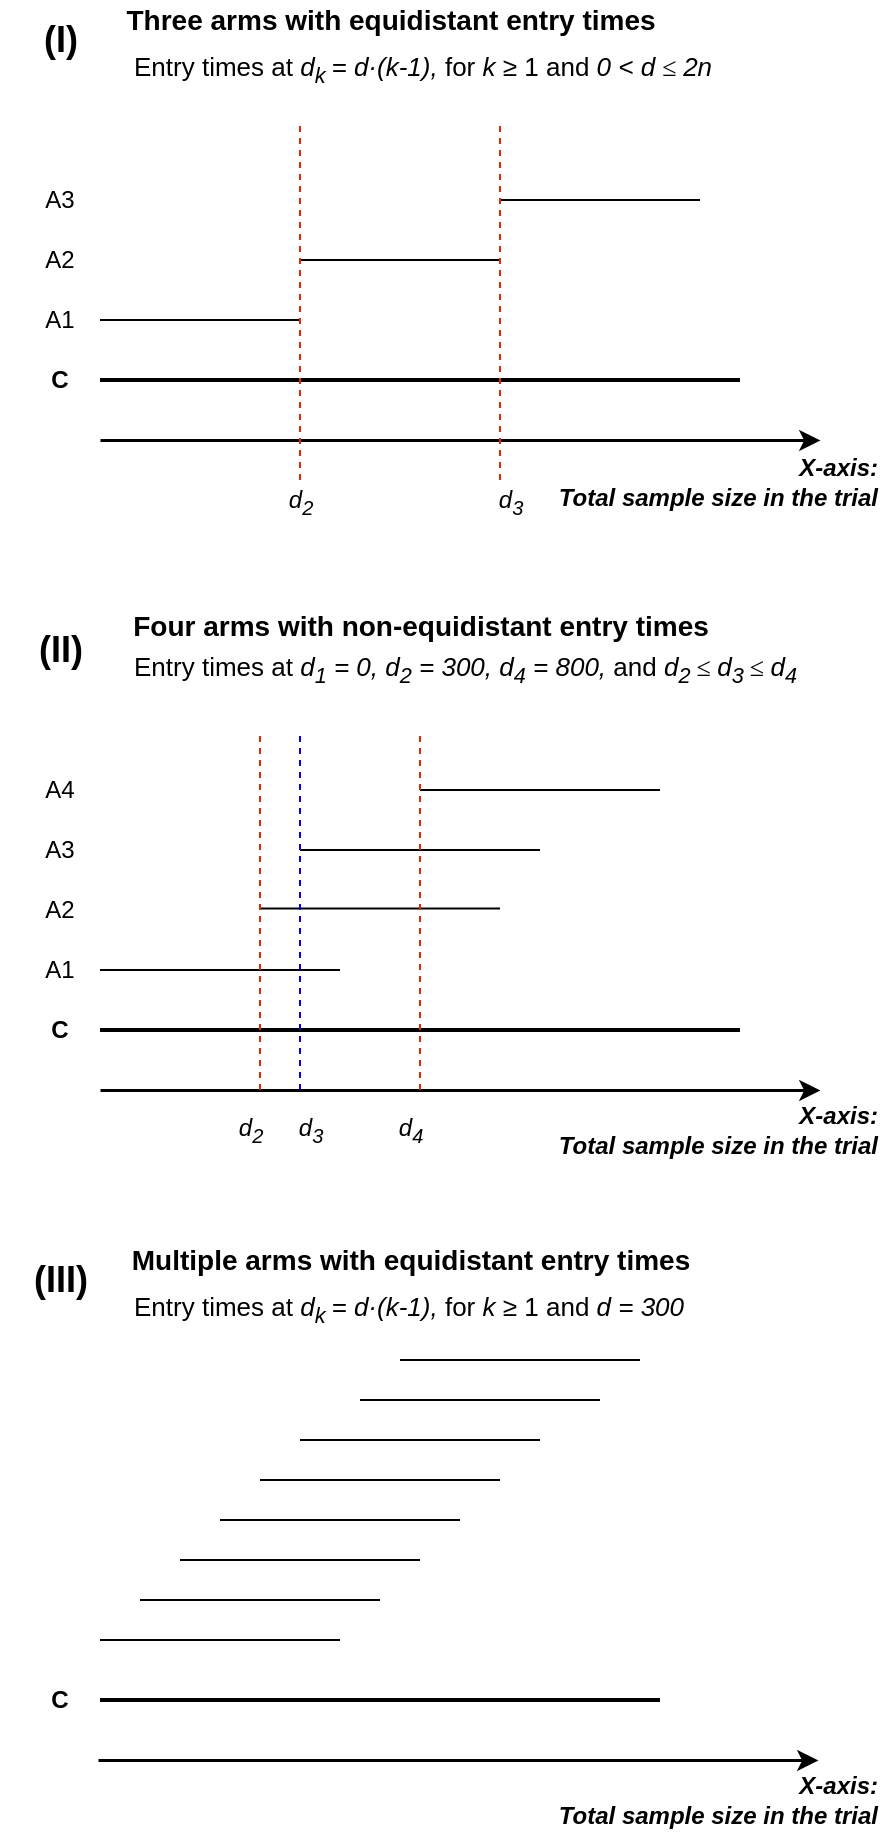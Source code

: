 <mxfile version="23.0.1" type="device">
  <diagram id="2-l1NJynXQIDxvilYgY3" name="Page-1">
    <mxGraphModel dx="2074" dy="1140" grid="1" gridSize="10" guides="1" tooltips="1" connect="1" arrows="1" fold="1" page="1" pageScale="1" pageWidth="827" pageHeight="1169" math="0" shadow="0">
      <root>
        <mxCell id="0" />
        <mxCell id="1" parent="0" />
        <mxCell id="LGmv6He7c4hTNf7auWnH-17" value="" style="endArrow=classic;html=1;rounded=0;strokeWidth=1.5;" parent="1" edge="1">
          <mxGeometry width="50" height="50" relative="1" as="geometry">
            <mxPoint x="50" y="220" as="sourcePoint" />
            <mxPoint x="410" y="220" as="targetPoint" />
          </mxGeometry>
        </mxCell>
        <mxCell id="LGmv6He7c4hTNf7auWnH-18" value="" style="endArrow=none;html=1;rounded=0;fontStyle=1;strokeWidth=2;" parent="1" edge="1">
          <mxGeometry width="50" height="50" relative="1" as="geometry">
            <mxPoint x="50" y="190" as="sourcePoint" />
            <mxPoint x="370" y="190" as="targetPoint" />
          </mxGeometry>
        </mxCell>
        <mxCell id="LGmv6He7c4hTNf7auWnH-19" value="" style="endArrow=none;html=1;rounded=0;" parent="1" edge="1">
          <mxGeometry width="50" height="50" relative="1" as="geometry">
            <mxPoint x="50" y="160" as="sourcePoint" />
            <mxPoint x="150" y="160" as="targetPoint" />
          </mxGeometry>
        </mxCell>
        <mxCell id="LGmv6He7c4hTNf7auWnH-22" value="C" style="text;html=1;strokeColor=none;fillColor=none;align=center;verticalAlign=middle;whiteSpace=wrap;rounded=0;fontStyle=1" parent="1" vertex="1">
          <mxGeometry y="175" width="60" height="30" as="geometry" />
        </mxCell>
        <mxCell id="LGmv6He7c4hTNf7auWnH-23" value="A1" style="text;html=1;strokeColor=none;fillColor=none;align=center;verticalAlign=middle;whiteSpace=wrap;rounded=0;" parent="1" vertex="1">
          <mxGeometry y="145" width="60" height="30" as="geometry" />
        </mxCell>
        <mxCell id="LGmv6He7c4hTNf7auWnH-24" value="A2" style="text;html=1;strokeColor=none;fillColor=none;align=center;verticalAlign=middle;whiteSpace=wrap;rounded=0;" parent="1" vertex="1">
          <mxGeometry y="115" width="60" height="30" as="geometry" />
        </mxCell>
        <mxCell id="LGmv6He7c4hTNf7auWnH-25" value="A3" style="text;html=1;strokeColor=none;fillColor=none;align=center;verticalAlign=middle;whiteSpace=wrap;rounded=0;" parent="1" vertex="1">
          <mxGeometry y="85" width="60" height="30" as="geometry" />
        </mxCell>
        <mxCell id="LGmv6He7c4hTNf7auWnH-28" value="" style="endArrow=none;html=1;rounded=0;" parent="1" edge="1">
          <mxGeometry width="50" height="50" relative="1" as="geometry">
            <mxPoint x="150" y="130" as="sourcePoint" />
            <mxPoint x="250" y="130" as="targetPoint" />
          </mxGeometry>
        </mxCell>
        <mxCell id="LGmv6He7c4hTNf7auWnH-29" value="" style="endArrow=none;html=1;rounded=0;" parent="1" edge="1">
          <mxGeometry width="50" height="50" relative="1" as="geometry">
            <mxPoint x="250" y="100" as="sourcePoint" />
            <mxPoint x="350" y="100" as="targetPoint" />
          </mxGeometry>
        </mxCell>
        <mxCell id="LGmv6He7c4hTNf7auWnH-30" value="" style="endArrow=classic;html=1;rounded=0;strokeWidth=1.5;" parent="1" edge="1">
          <mxGeometry width="50" height="50" relative="1" as="geometry">
            <mxPoint x="50" y="545" as="sourcePoint" />
            <mxPoint x="410" y="545" as="targetPoint" />
          </mxGeometry>
        </mxCell>
        <mxCell id="LGmv6He7c4hTNf7auWnH-31" value="" style="endArrow=none;html=1;rounded=0;fontStyle=1;strokeWidth=2;" parent="1" edge="1">
          <mxGeometry width="50" height="50" relative="1" as="geometry">
            <mxPoint x="50" y="515" as="sourcePoint" />
            <mxPoint x="370" y="515" as="targetPoint" />
          </mxGeometry>
        </mxCell>
        <mxCell id="LGmv6He7c4hTNf7auWnH-35" value="C" style="text;html=1;strokeColor=none;fillColor=none;align=center;verticalAlign=middle;whiteSpace=wrap;rounded=0;fontStyle=1" parent="1" vertex="1">
          <mxGeometry y="500" width="60" height="30" as="geometry" />
        </mxCell>
        <mxCell id="LGmv6He7c4hTNf7auWnH-36" value="A1" style="text;html=1;strokeColor=none;fillColor=none;align=center;verticalAlign=middle;whiteSpace=wrap;rounded=0;" parent="1" vertex="1">
          <mxGeometry y="470" width="60" height="30" as="geometry" />
        </mxCell>
        <mxCell id="LGmv6He7c4hTNf7auWnH-37" value="A2" style="text;html=1;strokeColor=none;fillColor=none;align=center;verticalAlign=middle;whiteSpace=wrap;rounded=0;" parent="1" vertex="1">
          <mxGeometry y="440" width="60" height="30" as="geometry" />
        </mxCell>
        <mxCell id="LGmv6He7c4hTNf7auWnH-38" value="A3" style="text;html=1;strokeColor=none;fillColor=none;align=center;verticalAlign=middle;whiteSpace=wrap;rounded=0;" parent="1" vertex="1">
          <mxGeometry y="410" width="60" height="30" as="geometry" />
        </mxCell>
        <mxCell id="LGmv6He7c4hTNf7auWnH-39" value="" style="endArrow=none;html=1;rounded=0;" parent="1" edge="1">
          <mxGeometry width="50" height="50" relative="1" as="geometry">
            <mxPoint x="210" y="395" as="sourcePoint" />
            <mxPoint x="330" y="395" as="targetPoint" />
          </mxGeometry>
        </mxCell>
        <mxCell id="LGmv6He7c4hTNf7auWnH-40" value="" style="endArrow=none;html=1;rounded=0;" parent="1" edge="1">
          <mxGeometry width="50" height="50" relative="1" as="geometry">
            <mxPoint x="50" y="485" as="sourcePoint" />
            <mxPoint x="170" y="485" as="targetPoint" />
          </mxGeometry>
        </mxCell>
        <mxCell id="LGmv6He7c4hTNf7auWnH-41" value="" style="endArrow=none;html=1;rounded=0;" parent="1" edge="1">
          <mxGeometry width="50" height="50" relative="1" as="geometry">
            <mxPoint x="130" y="454.31" as="sourcePoint" />
            <mxPoint x="250" y="454.31" as="targetPoint" />
          </mxGeometry>
        </mxCell>
        <mxCell id="LGmv6He7c4hTNf7auWnH-42" value="" style="endArrow=none;html=1;rounded=0;" parent="1" edge="1">
          <mxGeometry width="50" height="50" relative="1" as="geometry">
            <mxPoint x="150.0" y="425.0" as="sourcePoint" />
            <mxPoint x="270" y="425.0" as="targetPoint" />
          </mxGeometry>
        </mxCell>
        <mxCell id="LGmv6He7c4hTNf7auWnH-43" value="A4" style="text;html=1;strokeColor=none;fillColor=none;align=center;verticalAlign=middle;whiteSpace=wrap;rounded=0;" parent="1" vertex="1">
          <mxGeometry y="380" width="60" height="30" as="geometry" />
        </mxCell>
        <mxCell id="LGmv6He7c4hTNf7auWnH-45" value="" style="endArrow=none;html=1;rounded=0;fontStyle=1;strokeWidth=2;" parent="1" edge="1">
          <mxGeometry width="50" height="50" relative="1" as="geometry">
            <mxPoint x="50" y="850" as="sourcePoint" />
            <mxPoint x="330" y="850" as="targetPoint" />
          </mxGeometry>
        </mxCell>
        <mxCell id="LGmv6He7c4hTNf7auWnH-46" value="C" style="text;html=1;strokeColor=none;fillColor=none;align=center;verticalAlign=middle;whiteSpace=wrap;rounded=0;fontStyle=1" parent="1" vertex="1">
          <mxGeometry y="835" width="60" height="30" as="geometry" />
        </mxCell>
        <mxCell id="LGmv6He7c4hTNf7auWnH-50" value="" style="endArrow=none;html=1;rounded=0;" parent="1" edge="1">
          <mxGeometry width="50" height="50" relative="1" as="geometry">
            <mxPoint x="110" y="760" as="sourcePoint" />
            <mxPoint x="230" y="760" as="targetPoint" />
          </mxGeometry>
        </mxCell>
        <mxCell id="LGmv6He7c4hTNf7auWnH-51" value="" style="endArrow=none;html=1;rounded=0;" parent="1" edge="1">
          <mxGeometry width="50" height="50" relative="1" as="geometry">
            <mxPoint x="50" y="820" as="sourcePoint" />
            <mxPoint x="170" y="820" as="targetPoint" />
          </mxGeometry>
        </mxCell>
        <mxCell id="LGmv6He7c4hTNf7auWnH-52" value="" style="endArrow=none;html=1;rounded=0;" parent="1" edge="1">
          <mxGeometry width="50" height="50" relative="1" as="geometry">
            <mxPoint x="70" y="800" as="sourcePoint" />
            <mxPoint x="190" y="800" as="targetPoint" />
          </mxGeometry>
        </mxCell>
        <mxCell id="LGmv6He7c4hTNf7auWnH-53" value="" style="endArrow=none;html=1;rounded=0;" parent="1" edge="1">
          <mxGeometry width="50" height="50" relative="1" as="geometry">
            <mxPoint x="90" y="780" as="sourcePoint" />
            <mxPoint x="210" y="780" as="targetPoint" />
          </mxGeometry>
        </mxCell>
        <mxCell id="LGmv6He7c4hTNf7auWnH-55" value="" style="endArrow=none;html=1;rounded=0;" parent="1" edge="1">
          <mxGeometry width="50" height="50" relative="1" as="geometry">
            <mxPoint x="130" y="740" as="sourcePoint" />
            <mxPoint x="250" y="740" as="targetPoint" />
          </mxGeometry>
        </mxCell>
        <mxCell id="LGmv6He7c4hTNf7auWnH-56" value="" style="endArrow=none;html=1;rounded=0;" parent="1" edge="1">
          <mxGeometry width="50" height="50" relative="1" as="geometry">
            <mxPoint x="150" y="720" as="sourcePoint" />
            <mxPoint x="270" y="720" as="targetPoint" />
          </mxGeometry>
        </mxCell>
        <mxCell id="LGmv6He7c4hTNf7auWnH-57" value="" style="endArrow=none;html=1;rounded=0;" parent="1" edge="1">
          <mxGeometry width="50" height="50" relative="1" as="geometry">
            <mxPoint x="180" y="700" as="sourcePoint" />
            <mxPoint x="300" y="700" as="targetPoint" />
          </mxGeometry>
        </mxCell>
        <mxCell id="LGmv6He7c4hTNf7auWnH-58" value="" style="endArrow=none;html=1;rounded=0;" parent="1" edge="1">
          <mxGeometry width="50" height="50" relative="1" as="geometry">
            <mxPoint x="200" y="680" as="sourcePoint" />
            <mxPoint x="320" y="680" as="targetPoint" />
          </mxGeometry>
        </mxCell>
        <mxCell id="LGmv6He7c4hTNf7auWnH-61" value="" style="endArrow=none;dashed=1;html=1;rounded=0;fillColor=#f5f5f5;strokeColor=#D92B09;" parent="1" edge="1">
          <mxGeometry width="50" height="50" relative="1" as="geometry">
            <mxPoint x="150" y="240" as="sourcePoint" />
            <mxPoint x="150" y="60" as="targetPoint" />
          </mxGeometry>
        </mxCell>
        <mxCell id="LGmv6He7c4hTNf7auWnH-62" value="" style="endArrow=none;dashed=1;html=1;rounded=0;fillColor=#f5f5f5;strokeColor=#D92B09;" parent="1" edge="1">
          <mxGeometry width="50" height="50" relative="1" as="geometry">
            <mxPoint x="250" y="240" as="sourcePoint" />
            <mxPoint x="250" y="60" as="targetPoint" />
          </mxGeometry>
        </mxCell>
        <mxCell id="LGmv6He7c4hTNf7auWnH-63" value="" style="endArrow=none;dashed=1;html=1;rounded=0;fillColor=#f5f5f5;strokeColor=#D92B09;" parent="1" edge="1">
          <mxGeometry width="50" height="50" relative="1" as="geometry">
            <mxPoint x="130" y="545" as="sourcePoint" />
            <mxPoint x="130" y="365" as="targetPoint" />
          </mxGeometry>
        </mxCell>
        <mxCell id="LGmv6He7c4hTNf7auWnH-65" value="&lt;font style=&quot;font-size: 13px;&quot;&gt;Entry times at&amp;nbsp;&lt;i&gt;d&lt;sub&gt;k&amp;nbsp;&lt;/sub&gt;&lt;/i&gt;&lt;i&gt;= d·(k-1)&lt;/i&gt;&lt;i&gt;, &lt;/i&gt;for &lt;i&gt;k&amp;nbsp;&lt;/i&gt;≥ 1 and&amp;nbsp;&lt;i&gt;0 &amp;lt; d&amp;nbsp;&lt;/i&gt;&lt;span style=&quot;font-family: &amp;quot;calibri&amp;quot;&quot;&gt;≤&amp;nbsp;&lt;/span&gt;&lt;i&gt;2n&lt;/i&gt;&lt;/font&gt;" style="text;html=1;strokeColor=none;fillColor=none;align=left;verticalAlign=middle;whiteSpace=wrap;rounded=0;" parent="1" vertex="1">
          <mxGeometry x="65" y="20" width="360" height="30" as="geometry" />
        </mxCell>
        <mxCell id="LGmv6He7c4hTNf7auWnH-66" value="&lt;div&gt;&lt;/div&gt;&lt;span style=&quot;border-color: var(--border-color); font-size: 13px;&quot;&gt;Entry times at&lt;i&gt; d&lt;/i&gt;&lt;sub style=&quot;font-style: italic; border-color: var(--border-color);&quot;&gt;1&lt;/sub&gt;&lt;i&gt;&amp;nbsp;= 0,&amp;nbsp;&lt;/i&gt;&lt;i style=&quot;font-style: italic; background-color: initial;&quot;&gt;d&lt;span style=&quot;&quot;&gt;&lt;sub&gt;2&lt;/sub&gt;&amp;nbsp;&lt;/span&gt;= 300,&amp;nbsp;&lt;/i&gt;&lt;i style=&quot;font-style: italic; background-color: initial;&quot;&gt;d&lt;span style=&quot;&quot;&gt;&lt;sub&gt;4&lt;/sub&gt;&amp;nbsp;&lt;/span&gt;= 800,&amp;nbsp;&lt;/i&gt;&lt;span style=&quot;background-color: initial;&quot;&gt;and&amp;nbsp;&lt;/span&gt;&lt;i style=&quot;font-style: italic; border-color: var(--border-color);&quot;&gt;&lt;i style=&quot;border-color: var(--border-color); background-color: initial;&quot;&gt;d&lt;sub style=&quot;border-color: var(--border-color);&quot;&gt;2&amp;nbsp;&lt;/sub&gt;&lt;/i&gt;&lt;/i&gt;&lt;span style=&quot;font-style: italic; background-color: initial; font-family: calibri;&quot;&gt;≤&amp;nbsp;&lt;/span&gt;&lt;i style=&quot;font-style: italic; background-color: initial;&quot;&gt;d&lt;sub&gt;3&amp;nbsp;&lt;/sub&gt;&lt;/i&gt;&lt;span style=&quot;font-style: italic; background-color: initial; font-family: calibri;&quot;&gt;≤&amp;nbsp;&lt;/span&gt;&lt;i style=&quot;font-style: italic; border-color: var(--border-color);&quot;&gt;&lt;i style=&quot;border-color: var(--border-color); background-color: initial;&quot;&gt;d&lt;sub style=&quot;border-color: var(--border-color);&quot;&gt;4&amp;nbsp;&lt;/sub&gt;&lt;/i&gt;&lt;/i&gt;&lt;br&gt;&lt;/span&gt;" style="text;html=1;strokeColor=none;fillColor=none;align=left;verticalAlign=middle;whiteSpace=wrap;rounded=0;" parent="1" vertex="1">
          <mxGeometry x="65" y="305" width="360" height="60" as="geometry" />
        </mxCell>
        <mxCell id="LGmv6He7c4hTNf7auWnH-67" value="&lt;font style=&quot;font-size: 13px;&quot;&gt;Entry times at&amp;nbsp;&lt;i style=&quot;border-color: var(--border-color);&quot;&gt;d&lt;sub style=&quot;border-color: var(--border-color);&quot;&gt;k&amp;nbsp;&lt;/sub&gt;&lt;/i&gt;&lt;i style=&quot;border-color: var(--border-color);&quot;&gt;= d·(k-1)&lt;/i&gt;&lt;i&gt;,&amp;nbsp;&lt;/i&gt;for&amp;nbsp;&lt;i style=&quot;border-color: var(--border-color);&quot;&gt;k&amp;nbsp;&lt;/i&gt;≥ 1 and&amp;nbsp;&lt;i&gt;d = 300&lt;/i&gt;&lt;/font&gt;" style="text;html=1;strokeColor=none;fillColor=none;align=left;verticalAlign=middle;whiteSpace=wrap;rounded=0;" parent="1" vertex="1">
          <mxGeometry x="65" y="640" width="290" height="30" as="geometry" />
        </mxCell>
        <mxCell id="LGmv6He7c4hTNf7auWnH-68" value="" style="endArrow=none;dashed=1;html=1;rounded=0;fillColor=#f5f5f5;strokeColor=#D92B09;" parent="1" edge="1">
          <mxGeometry width="50" height="50" relative="1" as="geometry">
            <mxPoint x="210" y="545" as="sourcePoint" />
            <mxPoint x="210" y="365" as="targetPoint" />
          </mxGeometry>
        </mxCell>
        <mxCell id="LGmv6He7c4hTNf7auWnH-69" value="" style="endArrow=none;dashed=1;html=1;rounded=0;fillColor=#f5f5f5;strokeColor=#0E00D9;" parent="1" edge="1">
          <mxGeometry width="50" height="50" relative="1" as="geometry">
            <mxPoint x="150" y="545" as="sourcePoint" />
            <mxPoint x="150" y="365" as="targetPoint" />
          </mxGeometry>
        </mxCell>
        <mxCell id="LGmv6He7c4hTNf7auWnH-71" value="&lt;i&gt;d&lt;sub&gt;2&lt;/sub&gt;&lt;/i&gt;" style="text;html=1;align=center;verticalAlign=middle;resizable=0;points=[];autosize=1;strokeColor=none;fillColor=none;" parent="1" vertex="1">
          <mxGeometry x="135" y="241" width="30" height="20" as="geometry" />
        </mxCell>
        <mxCell id="LGmv6He7c4hTNf7auWnH-73" value="&lt;i&gt;d&lt;sub&gt;3&lt;/sub&gt;&lt;/i&gt;" style="text;html=1;align=center;verticalAlign=middle;resizable=0;points=[];autosize=1;strokeColor=none;fillColor=none;" parent="1" vertex="1">
          <mxGeometry x="240" y="241" width="30" height="20" as="geometry" />
        </mxCell>
        <mxCell id="LGmv6He7c4hTNf7auWnH-74" value="&lt;i&gt;d&lt;sub&gt;2&lt;/sub&gt;&lt;/i&gt;" style="text;html=1;align=center;verticalAlign=middle;resizable=0;points=[];autosize=1;strokeColor=none;fillColor=none;" parent="1" vertex="1">
          <mxGeometry x="110" y="555" width="30" height="20" as="geometry" />
        </mxCell>
        <mxCell id="LGmv6He7c4hTNf7auWnH-75" value="&lt;i&gt;d&lt;sub&gt;4&lt;/sub&gt;&lt;/i&gt;" style="text;html=1;align=center;verticalAlign=middle;resizable=0;points=[];autosize=1;strokeColor=none;fillColor=none;" parent="1" vertex="1">
          <mxGeometry x="190" y="555" width="30" height="20" as="geometry" />
        </mxCell>
        <mxCell id="1r-bIsDnKTiyUsv8Mo2x-3" value="&lt;b&gt;&lt;font style=&quot;font-size: 18px&quot;&gt;(I)&lt;/font&gt;&lt;/b&gt;" style="text;html=1;align=center;verticalAlign=middle;resizable=0;points=[];autosize=1;strokeColor=none;fillColor=none;" parent="1" vertex="1">
          <mxGeometry x="10" width="40" height="40" as="geometry" />
        </mxCell>
        <mxCell id="1r-bIsDnKTiyUsv8Mo2x-4" value="&lt;b&gt;&lt;font style=&quot;font-size: 18px&quot;&gt;(II)&lt;/font&gt;&lt;/b&gt;" style="text;html=1;align=center;verticalAlign=middle;resizable=0;points=[];autosize=1;strokeColor=none;fillColor=none;" parent="1" vertex="1">
          <mxGeometry x="5" y="305" width="50" height="40" as="geometry" />
        </mxCell>
        <mxCell id="1r-bIsDnKTiyUsv8Mo2x-5" value="&lt;b&gt;&lt;font style=&quot;font-size: 18px&quot;&gt;(III)&lt;/font&gt;&lt;/b&gt;" style="text;html=1;align=center;verticalAlign=middle;resizable=0;points=[];autosize=1;strokeColor=none;fillColor=none;" parent="1" vertex="1">
          <mxGeometry x="5" y="620" width="50" height="40" as="geometry" />
        </mxCell>
        <mxCell id="aCSH_HUlUN5xjVTYZ2vd-2" value="&lt;b&gt;&lt;font style=&quot;font-size: 14px&quot;&gt;Three arms with equidistant entry times&lt;/font&gt;&lt;/b&gt;" style="text;html=1;align=center;verticalAlign=middle;resizable=0;points=[];autosize=1;strokeColor=none;fillColor=none;" parent="1" vertex="1">
          <mxGeometry x="55" width="280" height="20" as="geometry" />
        </mxCell>
        <mxCell id="aCSH_HUlUN5xjVTYZ2vd-3" value="&lt;b&gt;&lt;font style=&quot;font-size: 14px&quot;&gt;Four arms with non-equidistant entry times&lt;/font&gt;&lt;/b&gt;" style="text;html=1;align=center;verticalAlign=middle;resizable=0;points=[];autosize=1;strokeColor=none;fillColor=none;" parent="1" vertex="1">
          <mxGeometry x="60" y="303" width="300" height="20" as="geometry" />
        </mxCell>
        <mxCell id="aCSH_HUlUN5xjVTYZ2vd-4" value="&lt;b&gt;&lt;font style=&quot;font-size: 14px&quot;&gt;Multiple arms with equidistant entry times&lt;/font&gt;&lt;/b&gt;" style="text;html=1;align=center;verticalAlign=middle;resizable=0;points=[];autosize=1;strokeColor=none;fillColor=none;" parent="1" vertex="1">
          <mxGeometry x="60" y="620" width="290" height="20" as="geometry" />
        </mxCell>
        <mxCell id="aCSH_HUlUN5xjVTYZ2vd-5" value="&lt;i&gt;d&lt;sub&gt;3&lt;/sub&gt;&lt;/i&gt;" style="text;html=1;align=center;verticalAlign=middle;resizable=0;points=[];autosize=1;strokeColor=none;fillColor=none;" parent="1" vertex="1">
          <mxGeometry x="140" y="555" width="30" height="20" as="geometry" />
        </mxCell>
        <mxCell id="LEHnanmH9IcU5SpTAGnk-1" value="&lt;i style=&quot;&quot;&gt;&lt;b&gt;X-axis:&lt;br&gt;Total sample size in the trial&lt;/b&gt;&lt;/i&gt;" style="text;html=1;align=right;verticalAlign=middle;resizable=0;points=[];autosize=1;strokeColor=none;fillColor=none;" parent="1" vertex="1">
          <mxGeometry x="260" y="221" width="180" height="40" as="geometry" />
        </mxCell>
        <mxCell id="LEHnanmH9IcU5SpTAGnk-2" value="&lt;i style=&quot;&quot;&gt;&lt;b&gt;X-axis:&lt;br&gt;Total sample size in the trial&lt;/b&gt;&lt;/i&gt;" style="text;html=1;align=right;verticalAlign=middle;resizable=0;points=[];autosize=1;strokeColor=none;fillColor=none;" parent="1" vertex="1">
          <mxGeometry x="260" y="545" width="180" height="40" as="geometry" />
        </mxCell>
        <mxCell id="LEHnanmH9IcU5SpTAGnk-3" value="&lt;i style=&quot;&quot;&gt;&lt;b&gt;X-axis:&lt;br&gt;Total sample size in the trial&lt;/b&gt;&lt;/i&gt;" style="text;html=1;align=right;verticalAlign=middle;resizable=0;points=[];autosize=1;strokeColor=none;fillColor=none;" parent="1" vertex="1">
          <mxGeometry x="260" y="880" width="180" height="40" as="geometry" />
        </mxCell>
        <mxCell id="9zq5zZfj6cjtnqbkT52s-2" value="" style="endArrow=classic;html=1;rounded=0;strokeWidth=1.5;" edge="1" parent="1">
          <mxGeometry width="50" height="50" relative="1" as="geometry">
            <mxPoint x="49" y="880" as="sourcePoint" />
            <mxPoint x="409" y="880" as="targetPoint" />
          </mxGeometry>
        </mxCell>
      </root>
    </mxGraphModel>
  </diagram>
</mxfile>
